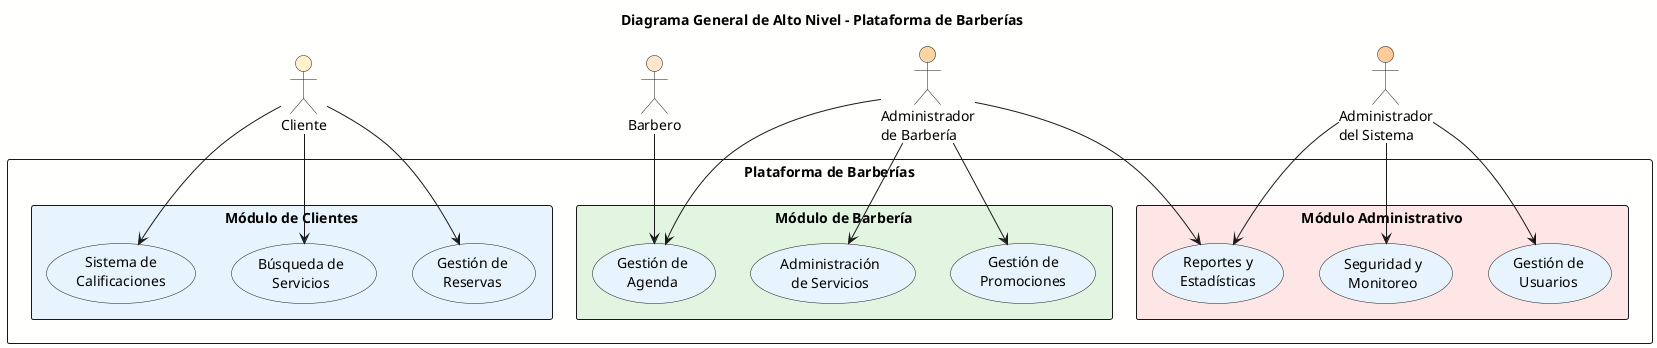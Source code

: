@startuml general
!define RECTANGLE
skinparam packageStyle rectangle
skinparam backgroundColor #FFFFFE
skinparam usecaseBackgroundColor #E8F4FD

title Diagrama General de Alto Nivel - Plataforma de Barberías

actor "Cliente" as Cliente #FFF2CC
actor "Barbero" as Barbero #FFE6CC
actor "Administrador\nde Barbería" as AdminBarberia #FFD4A3
actor "Administrador\ndel Sistema" as AdminSistema #FFCC99

rectangle "Plataforma de Barberías" {
  package "Módulo de Clientes" #E8F4FD {
    usecase "Gestión de\nReservas" as MC1
    usecase "Búsqueda de\nServicios" as MC2
    usecase "Sistema de\nCalificaciones" as MC3
  }
  
  package "Módulo de Barbería" #E1F5E1 {
    usecase "Gestión de\nAgenda" as MB1
    usecase "Administración\nde Servicios" as MB2
    usecase "Gestión de\nPromociones" as MB3
  }
  
  package "Módulo Administrativo" #FFE6E6 {
    usecase "Gestión de\nUsuarios" as MA1
    usecase "Seguridad y\nMonitoreo" as MA2
    usecase "Reportes y\nEstadísticas" as MA3
  }
}

Cliente --> MC1
Cliente --> MC2
Cliente --> MC3

Barbero --> MB1
AdminBarberia --> MB1
AdminBarberia --> MB2
AdminBarberia --> MB3

AdminSistema --> MA1
AdminSistema --> MA2
AdminSistema --> MA3
AdminBarberia --> MA3

@enduml